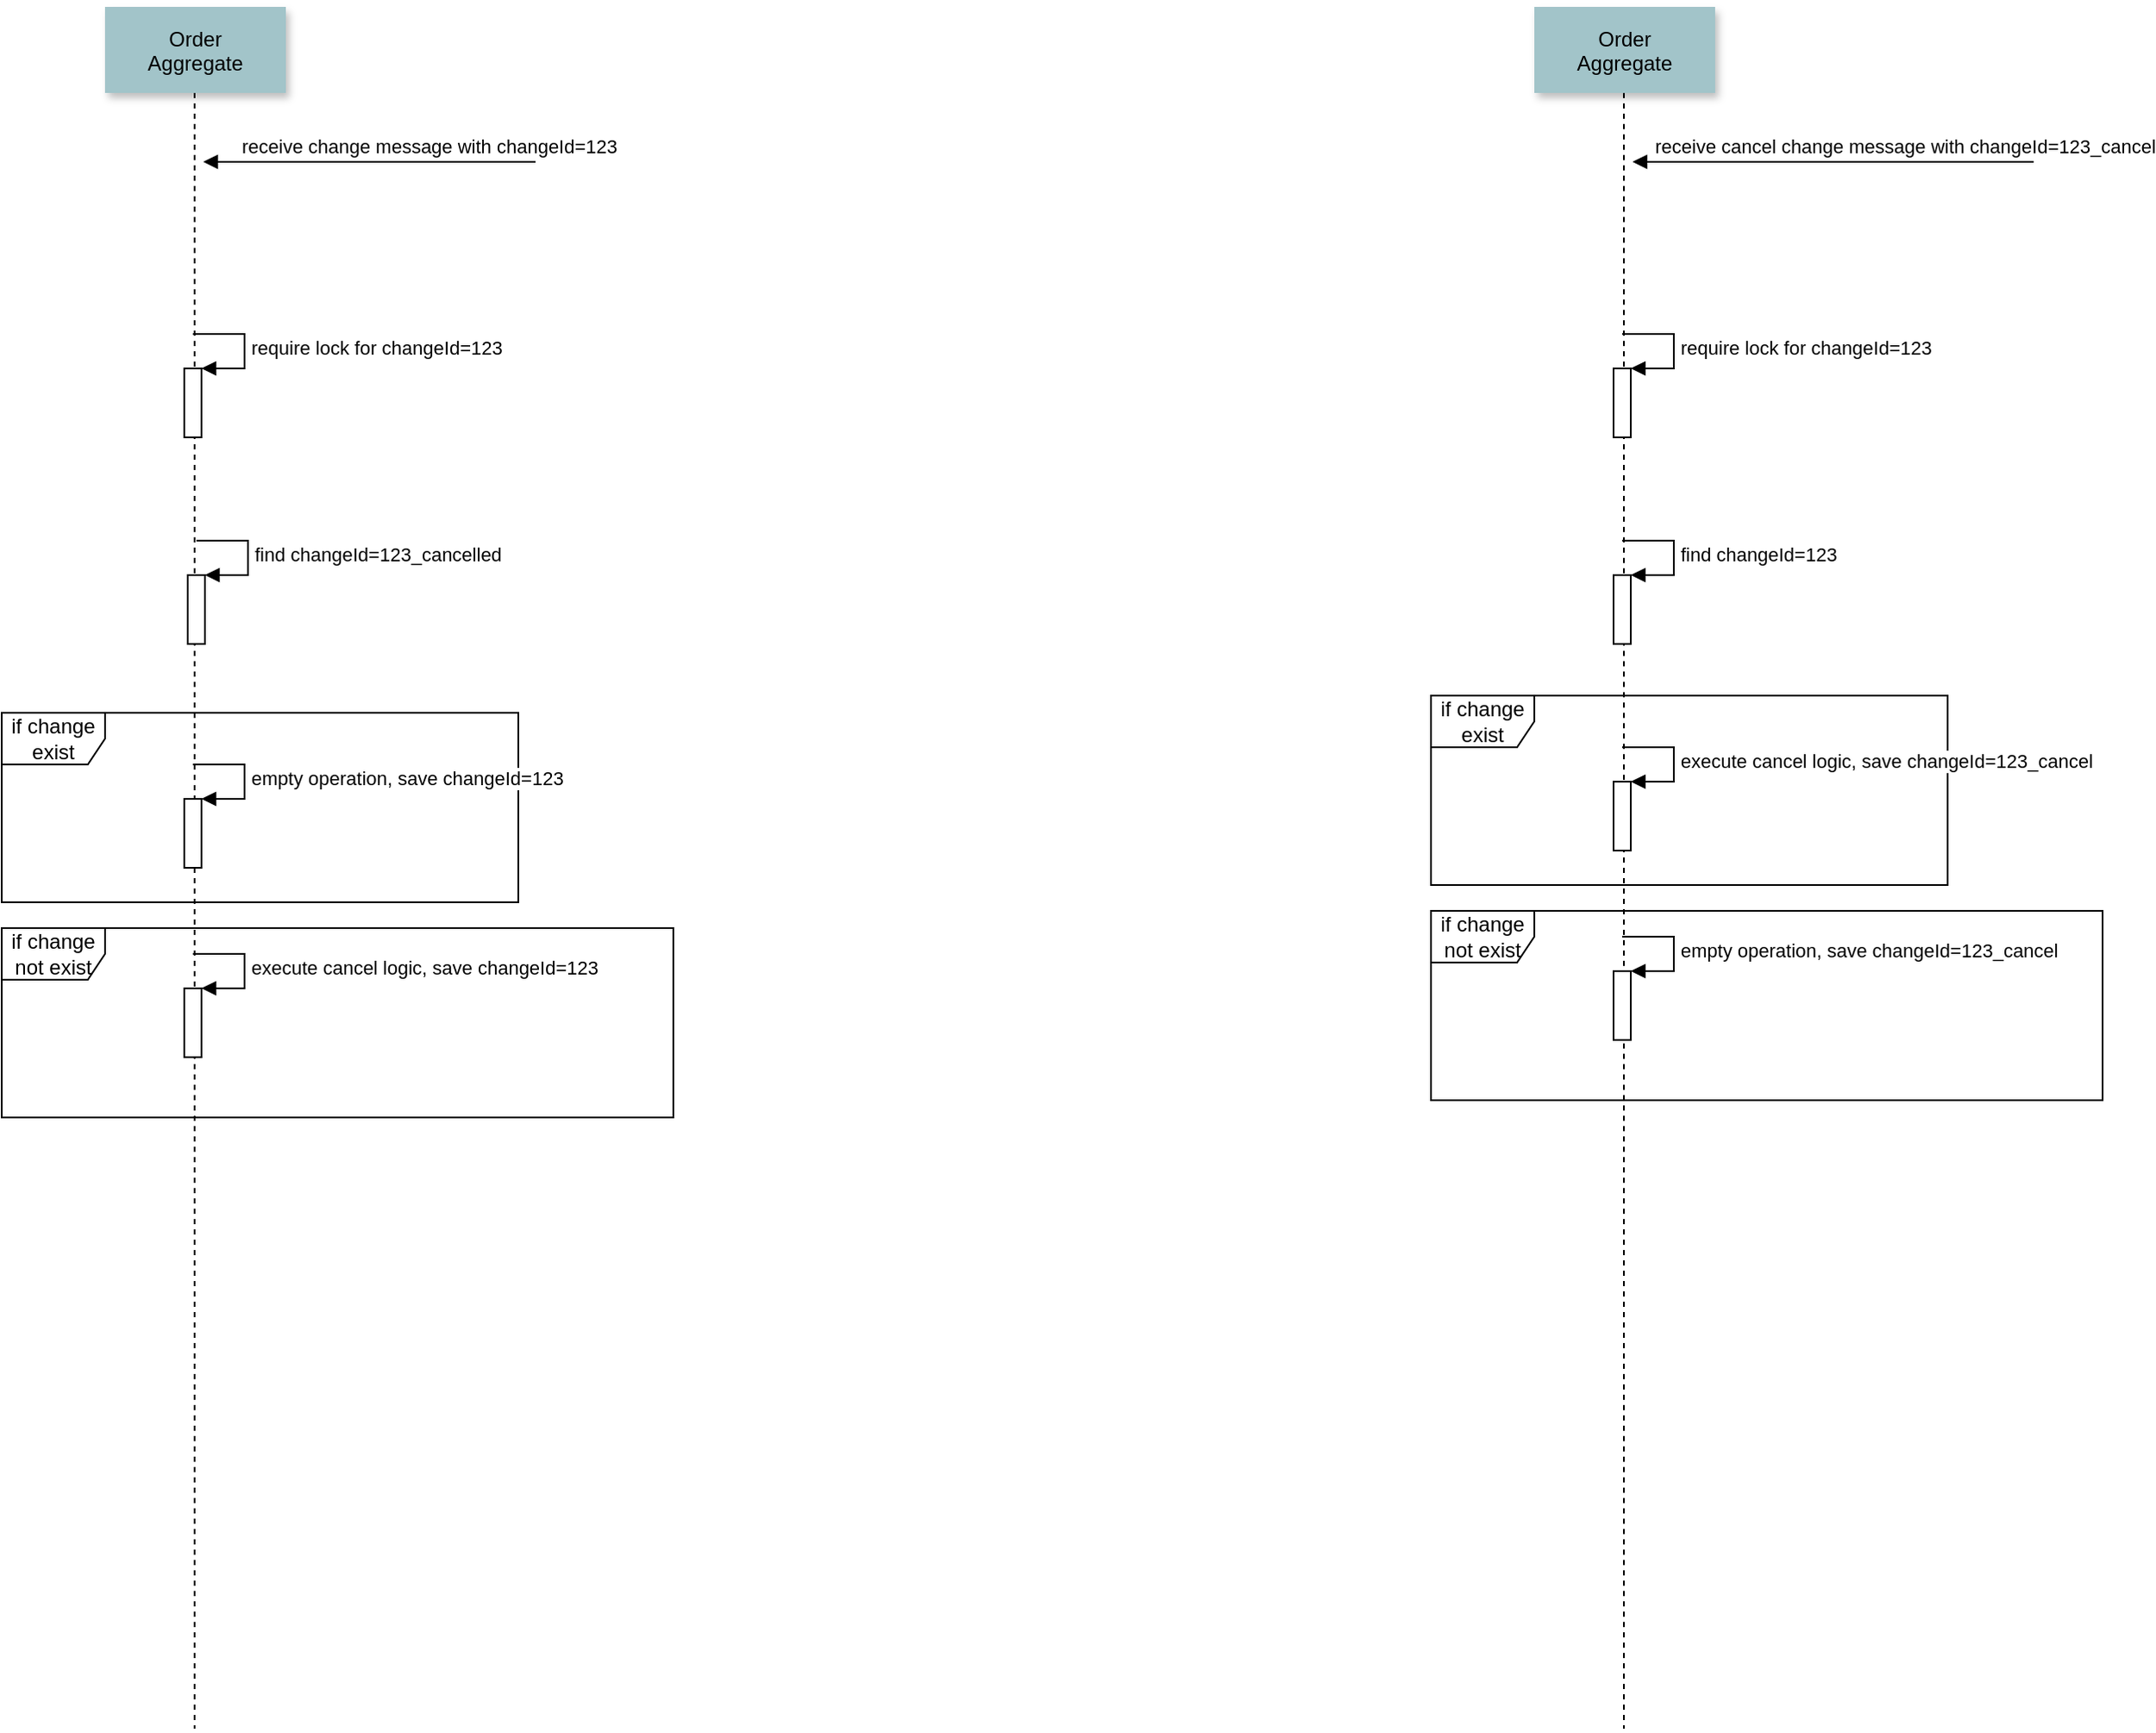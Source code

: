 <mxfile version="14.9.5" type="device"><diagram id="7Q-DJMEGJ71Dz8jjiaVj" name="Page-1"><mxGraphModel dx="946" dy="579" grid="1" gridSize="10" guides="1" tooltips="1" connect="1" arrows="1" fold="1" page="1" pageScale="1" pageWidth="3300" pageHeight="4681" math="0" shadow="0"><root><mxCell id="0"/><mxCell id="1" parent="0"/><mxCell id="csYH_n9LD6x48HQNs6Dn-38" value="if change not exist" style="shape=umlFrame;whiteSpace=wrap;html=1;" vertex="1" parent="1"><mxGeometry x="180" y="635" width="390" height="110" as="geometry"/></mxCell><mxCell id="csYH_n9LD6x48HQNs6Dn-23" value="if change exist" style="shape=umlFrame;whiteSpace=wrap;html=1;" vertex="1" parent="1"><mxGeometry x="1010" y="500" width="300" height="110" as="geometry"/></mxCell><mxCell id="csYH_n9LD6x48HQNs6Dn-2" value="Order&#10;Aggregate" style="shadow=1;fillColor=#A2C4C9;strokeColor=none" vertex="1" parent="1"><mxGeometry x="240" y="100" width="105" height="50" as="geometry"/></mxCell><mxCell id="csYH_n9LD6x48HQNs6Dn-3" value="" style="edgeStyle=none;endArrow=none;dashed=1;" edge="1" parent="1"><mxGeometry x="216.835" y="905" width="100" height="100" as="geometry"><mxPoint x="292" y="150" as="sourcePoint"/><mxPoint x="292" y="1100" as="targetPoint"/></mxGeometry></mxCell><mxCell id="csYH_n9LD6x48HQNs6Dn-4" value="" style="html=1;points=[];perimeter=orthogonalPerimeter;" vertex="1" parent="1"><mxGeometry x="286" y="310" width="10" height="40" as="geometry"/></mxCell><mxCell id="csYH_n9LD6x48HQNs6Dn-5" value="require lock for changeId=123" style="edgeStyle=orthogonalEdgeStyle;html=1;align=left;spacingLeft=2;endArrow=block;rounded=0;entryX=1;entryY=0;" edge="1" target="csYH_n9LD6x48HQNs6Dn-4" parent="1"><mxGeometry relative="1" as="geometry"><mxPoint x="291" y="290" as="sourcePoint"/><Array as="points"><mxPoint x="321" y="290"/></Array></mxGeometry></mxCell><mxCell id="csYH_n9LD6x48HQNs6Dn-7" value="receive change message with changeId=123" style="html=1;verticalAlign=bottom;endArrow=block;entryX=1;entryY=0;" edge="1" parent="1"><mxGeometry x="-0.35" relative="1" as="geometry"><mxPoint x="490" y="190" as="sourcePoint"/><mxPoint x="297" y="190" as="targetPoint"/><mxPoint as="offset"/></mxGeometry></mxCell><mxCell id="csYH_n9LD6x48HQNs6Dn-9" value="Order&#10;Aggregate" style="shadow=1;fillColor=#A2C4C9;strokeColor=none" vertex="1" parent="1"><mxGeometry x="1070" y="100" width="105" height="50" as="geometry"/></mxCell><mxCell id="csYH_n9LD6x48HQNs6Dn-10" value="" style="edgeStyle=none;endArrow=none;dashed=1;" edge="1" parent="1"><mxGeometry x="1046.835" y="905" width="100" height="100" as="geometry"><mxPoint x="1122" y="150" as="sourcePoint"/><mxPoint x="1122" y="1100" as="targetPoint"/></mxGeometry></mxCell><mxCell id="csYH_n9LD6x48HQNs6Dn-11" value="" style="html=1;points=[];perimeter=orthogonalPerimeter;" vertex="1" parent="1"><mxGeometry x="1116" y="310" width="10" height="40" as="geometry"/></mxCell><mxCell id="csYH_n9LD6x48HQNs6Dn-12" value="require lock for changeId=123" style="edgeStyle=orthogonalEdgeStyle;html=1;align=left;spacingLeft=2;endArrow=block;rounded=0;entryX=1;entryY=0;" edge="1" parent="1" target="csYH_n9LD6x48HQNs6Dn-11"><mxGeometry relative="1" as="geometry"><mxPoint x="1121" y="290" as="sourcePoint"/><Array as="points"><mxPoint x="1151" y="290"/></Array></mxGeometry></mxCell><mxCell id="csYH_n9LD6x48HQNs6Dn-13" value="receive cancel change message with changeId=123_cancel" style="html=1;verticalAlign=bottom;endArrow=block;entryX=1;entryY=0;" edge="1" parent="1"><mxGeometry x="-0.35" relative="1" as="geometry"><mxPoint x="1360" y="190" as="sourcePoint"/><mxPoint x="1127" y="190" as="targetPoint"/><mxPoint as="offset"/></mxGeometry></mxCell><mxCell id="csYH_n9LD6x48HQNs6Dn-14" value="" style="html=1;points=[];perimeter=orthogonalPerimeter;" vertex="1" parent="1"><mxGeometry x="288" y="430" width="10" height="40" as="geometry"/></mxCell><mxCell id="csYH_n9LD6x48HQNs6Dn-15" value="find changeId=123_cancelled" style="edgeStyle=orthogonalEdgeStyle;html=1;align=left;spacingLeft=2;endArrow=block;rounded=0;entryX=1;entryY=0;" edge="1" target="csYH_n9LD6x48HQNs6Dn-14" parent="1"><mxGeometry relative="1" as="geometry"><mxPoint x="293" y="410" as="sourcePoint"/><Array as="points"><mxPoint x="323" y="410"/></Array></mxGeometry></mxCell><mxCell id="csYH_n9LD6x48HQNs6Dn-16" value="" style="html=1;points=[];perimeter=orthogonalPerimeter;" vertex="1" parent="1"><mxGeometry x="1116" y="430" width="10" height="40" as="geometry"/></mxCell><mxCell id="csYH_n9LD6x48HQNs6Dn-17" value="find changeId=123" style="edgeStyle=orthogonalEdgeStyle;html=1;align=left;spacingLeft=2;endArrow=block;rounded=0;entryX=1;entryY=0;" edge="1" parent="1" target="csYH_n9LD6x48HQNs6Dn-16"><mxGeometry relative="1" as="geometry"><mxPoint x="1121" y="410" as="sourcePoint"/><Array as="points"><mxPoint x="1151" y="410"/></Array></mxGeometry></mxCell><mxCell id="csYH_n9LD6x48HQNs6Dn-19" value="" style="html=1;points=[];perimeter=orthogonalPerimeter;" vertex="1" parent="1"><mxGeometry x="1116" y="550" width="10" height="40" as="geometry"/></mxCell><mxCell id="csYH_n9LD6x48HQNs6Dn-20" value="execute cancel logic, save changeId=123_cancel" style="edgeStyle=orthogonalEdgeStyle;html=1;align=left;spacingLeft=2;endArrow=block;rounded=0;entryX=1;entryY=0;" edge="1" parent="1" target="csYH_n9LD6x48HQNs6Dn-19"><mxGeometry relative="1" as="geometry"><mxPoint x="1121" y="530" as="sourcePoint"/><Array as="points"><mxPoint x="1151" y="530"/></Array></mxGeometry></mxCell><mxCell id="csYH_n9LD6x48HQNs6Dn-21" value="" style="html=1;points=[];perimeter=orthogonalPerimeter;" vertex="1" parent="1"><mxGeometry x="1116" y="660" width="10" height="40" as="geometry"/></mxCell><mxCell id="csYH_n9LD6x48HQNs6Dn-22" value="empty operation, save changeId=123_cancel" style="edgeStyle=orthogonalEdgeStyle;html=1;align=left;spacingLeft=2;endArrow=block;rounded=0;entryX=1;entryY=0;" edge="1" parent="1" target="csYH_n9LD6x48HQNs6Dn-21"><mxGeometry relative="1" as="geometry"><mxPoint x="1121" y="640" as="sourcePoint"/><Array as="points"><mxPoint x="1151" y="640"/></Array></mxGeometry></mxCell><mxCell id="csYH_n9LD6x48HQNs6Dn-24" value="if change not exist" style="shape=umlFrame;whiteSpace=wrap;html=1;" vertex="1" parent="1"><mxGeometry x="1010" y="625" width="390" height="110" as="geometry"/></mxCell><mxCell id="csYH_n9LD6x48HQNs6Dn-33" value="if change exist" style="shape=umlFrame;whiteSpace=wrap;html=1;" vertex="1" parent="1"><mxGeometry x="180" y="510" width="300" height="110" as="geometry"/></mxCell><mxCell id="csYH_n9LD6x48HQNs6Dn-34" value="" style="html=1;points=[];perimeter=orthogonalPerimeter;" vertex="1" parent="1"><mxGeometry x="286" y="560" width="10" height="40" as="geometry"/></mxCell><mxCell id="csYH_n9LD6x48HQNs6Dn-35" value="empty operation, save changeId=123" style="edgeStyle=orthogonalEdgeStyle;html=1;align=left;spacingLeft=2;endArrow=block;rounded=0;entryX=1;entryY=0;" edge="1" parent="1" target="csYH_n9LD6x48HQNs6Dn-34"><mxGeometry relative="1" as="geometry"><mxPoint x="291" y="540" as="sourcePoint"/><Array as="points"><mxPoint x="321" y="540"/></Array></mxGeometry></mxCell><mxCell id="csYH_n9LD6x48HQNs6Dn-36" value="" style="html=1;points=[];perimeter=orthogonalPerimeter;" vertex="1" parent="1"><mxGeometry x="286" y="670" width="10" height="40" as="geometry"/></mxCell><mxCell id="csYH_n9LD6x48HQNs6Dn-37" value="execute cancel logic, save changeId=123" style="edgeStyle=orthogonalEdgeStyle;html=1;align=left;spacingLeft=2;endArrow=block;rounded=0;entryX=1;entryY=0;" edge="1" parent="1" target="csYH_n9LD6x48HQNs6Dn-36"><mxGeometry relative="1" as="geometry"><mxPoint x="291" y="650" as="sourcePoint"/><Array as="points"><mxPoint x="321" y="650"/></Array></mxGeometry></mxCell></root></mxGraphModel></diagram></mxfile>